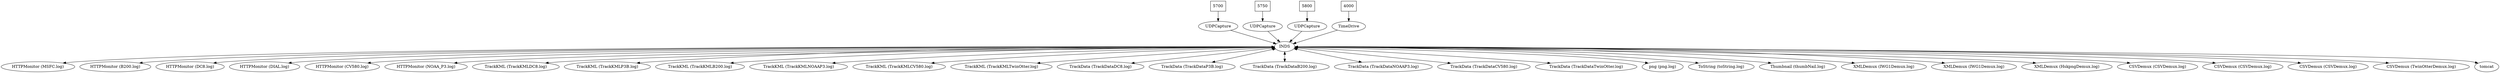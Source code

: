digraph INDS {
center="true"
ratio="auto"
orientation="portrait"
HTTPMonitor1 [label="HTTPMonitor (MSFC.log)"]
RBNB -> HTTPMonitor1
HTTPMonitor2 [label="HTTPMonitor (B200.log)"]
RBNB -> HTTPMonitor2
HTTPMonitor3 [label="HTTPMonitor (DC8.log)"]
RBNB -> HTTPMonitor3
HTTPMonitor4 [label="HTTPMonitor (DIAL.log)"]
RBNB -> HTTPMonitor4
HTTPMonitor5 [label="HTTPMonitor (CV580.log)"]
RBNB -> HTTPMonitor5
HTTPMonitor6 [label="HTTPMonitor (NOAA_P3.log)"]
RBNB -> HTTPMonitor6
udpCap7port7 [shape="box" label="5700"]
udpCap7 [label="UDPCapture"]
udpCap7port7 -> udpCap7
udpCap7 -> RBNB
udpCap8port8 [shape="box" label="5750"]
udpCap8 [label="UDPCapture"]
udpCap8port8 -> udpCap8
udpCap8 -> RBNB
udpCap9port9 [shape="box" label="5800"]
udpCap9 [label="UDPCapture"]
udpCap9port9 -> udpCap9
udpCap9 -> RBNB
timeDrive10port10 [shape="box" label="4000"]
timeDrive10 [label="TimeDrive"]
timeDrive10port10 -> timeDrive10
timeDrive10 -> RBNB
edge [dir="both"]
RBNB [label="INDS"]
TrackKML11 [label="TrackKML (TrackKMLDC8.log)"]
RBNB -> TrackKML11
TrackKML12 [label="TrackKML (TrackKMLP3B.log)"]
RBNB -> TrackKML12
TrackKML13 [label="TrackKML (TrackKMLB200.log)"]
RBNB -> TrackKML13
TrackKML14 [label="TrackKML (TrackKMLNOAAP3.log)"]
RBNB -> TrackKML14
TrackKML15 [label="TrackKML (TrackKMLCV580.log)"]
RBNB -> TrackKML15
TrackKML16 [label="TrackKML (TrackKMLTwinOtter.log)"]
RBNB -> TrackKML16
TrackData17 [label="TrackData (TrackDataDC8.log)"]
RBNB -> TrackData17
TrackData18 [label="TrackData (TrackDataP3B.log)"]
RBNB -> TrackData18
TrackData19 [label="TrackData (TrackDataB200.log)"]
RBNB -> TrackData19
TrackData20 [label="TrackData (TrackDataNOAAP3.log)"]
RBNB -> TrackData20
TrackData21 [label="TrackData (TrackDataCV580.log)"]
RBNB -> TrackData21
TrackData22 [label="TrackData (TrackDataTwinOtter.log)"]
RBNB -> TrackData22
png23 [label="png (png.log)"]
RBNB -> png23
ToString24 [label="ToString (toString.log)"]
RBNB -> ToString24
Thumbnail25 [label="Thumbnail (thumbNail.log)"]
RBNB -> Thumbnail25
XMLDemux26 [label="XMLDemux (IWG1Demux.log)"]
RBNB -> XMLDemux26
XMLDemux27 [label="XMLDemux (IWG1Demux.log)"]
RBNB -> XMLDemux27
XMLDemux28 [label="XMLDemux (HskpngDemux.log)"]
RBNB -> XMLDemux28
CSVDemux29 [label="CSVDemux (CSVDemux.log)"]
RBNB -> CSVDemux29
CSVDemux30 [label="CSVDemux (CSVDemux.log)"]
RBNB -> CSVDemux30
CSVDemux31 [label="CSVDemux (CSVDemux.log)"]
RBNB -> CSVDemux31
CSVDemux32 [label="CSVDemux (TwinOtterDemux.log)"]
RBNB -> CSVDemux32
tomcat [label="tomcat"]
RBNB -> tomcat
}
